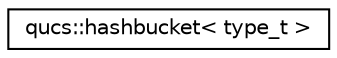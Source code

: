 digraph G
{
  edge [fontname="Helvetica",fontsize="10",labelfontname="Helvetica",labelfontsize="10"];
  node [fontname="Helvetica",fontsize="10",shape=record];
  rankdir="LR";
  Node1 [label="qucs::hashbucket\< type_t \>",height=0.2,width=0.4,color="black", fillcolor="white", style="filled",URL="$classqucs_1_1hashbucket.html"];
}
